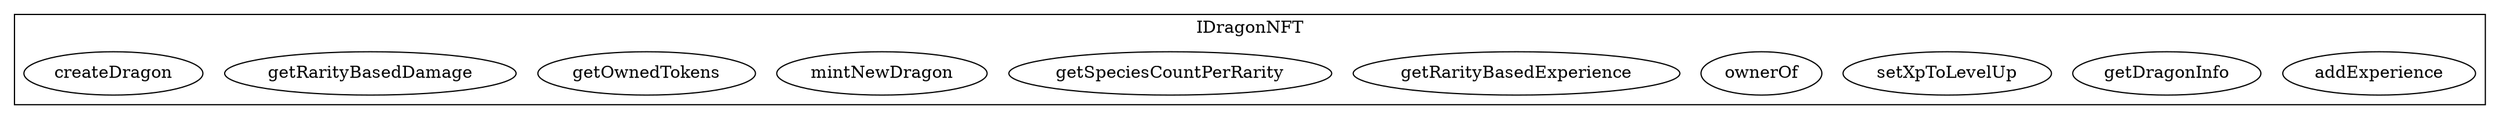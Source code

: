 strict digraph {
subgraph cluster_337_IDragonNFT {
label = "IDragonNFT"
"337_addExperience" [label="addExperience"]
"337_getDragonInfo" [label="getDragonInfo"]
"337_setXpToLevelUp" [label="setXpToLevelUp"]
"337_ownerOf" [label="ownerOf"]
"337_getRarityBasedExperience" [label="getRarityBasedExperience"]
"337_getSpeciesCountPerRarity" [label="getSpeciesCountPerRarity"]
"337_mintNewDragon" [label="mintNewDragon"]
"337_getOwnedTokens" [label="getOwnedTokens"]
"337_getRarityBasedDamage" [label="getRarityBasedDamage"]
"337_createDragon" [label="createDragon"]
}subgraph cluster_solidity {
label = "[Solidity]"
}
}